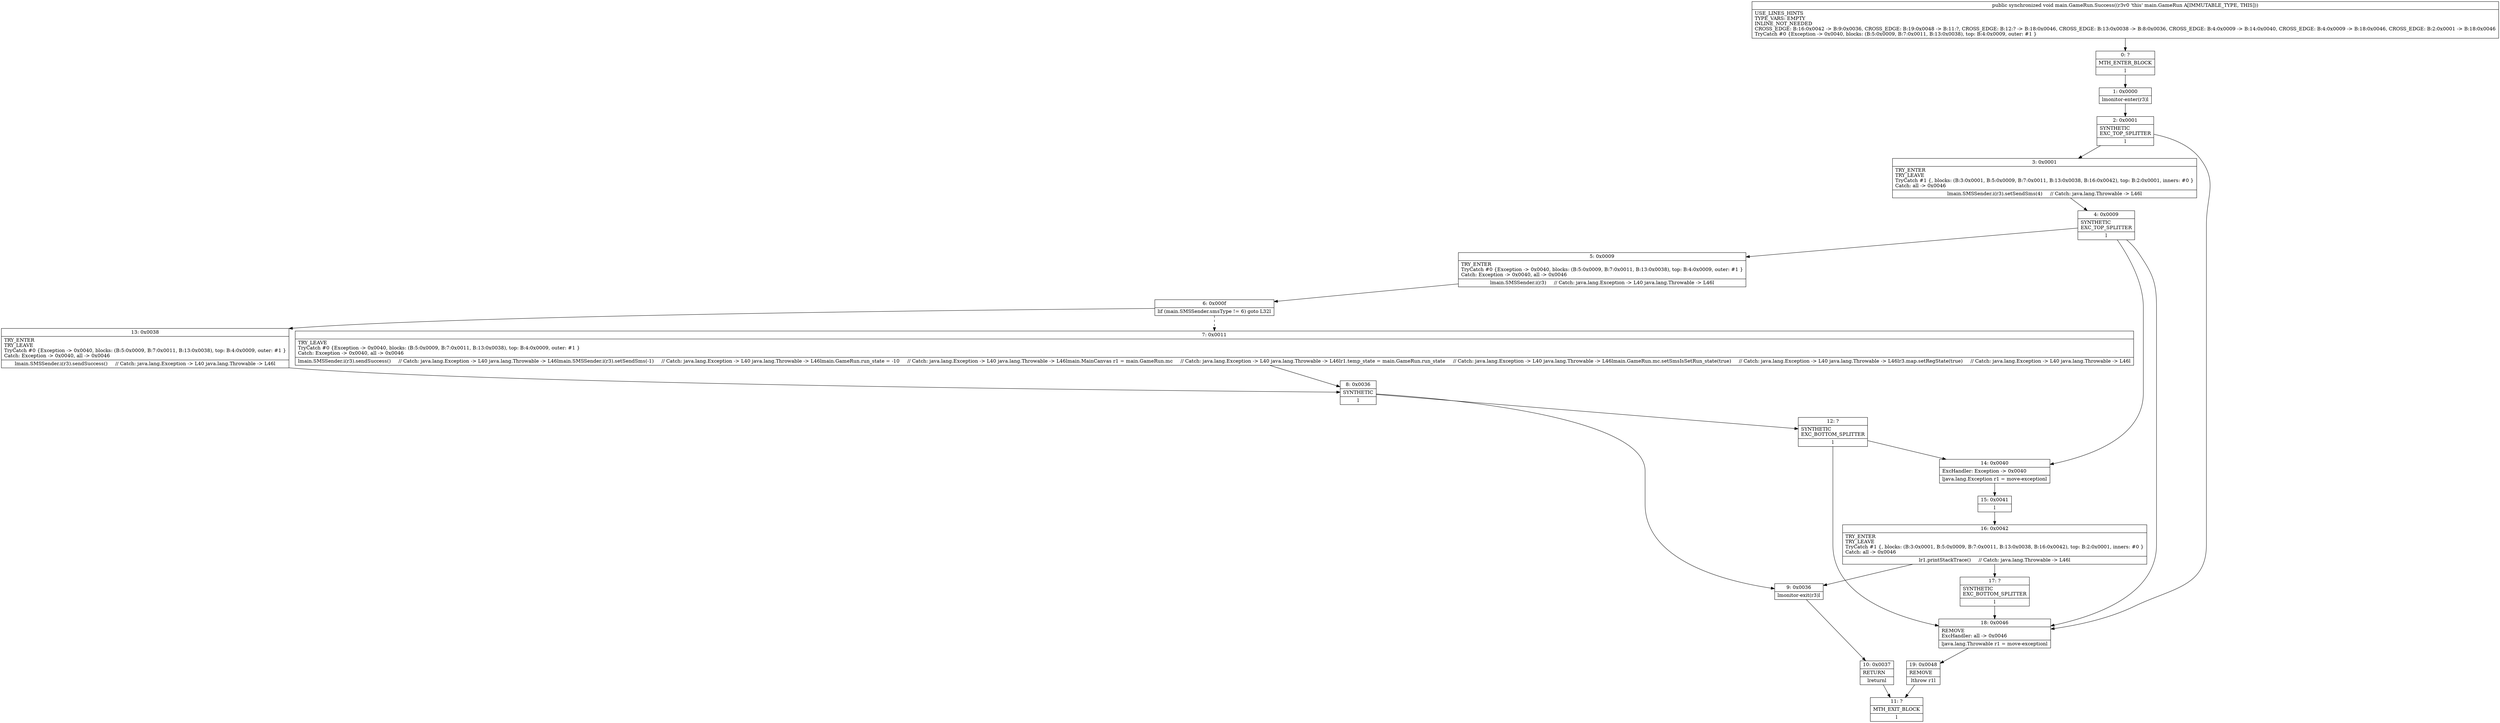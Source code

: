 digraph "CFG formain.GameRun.Success()V" {
Node_0 [shape=record,label="{0\:\ ?|MTH_ENTER_BLOCK\l|l}"];
Node_1 [shape=record,label="{1\:\ 0x0000|lmonitor\-enter(r3)l}"];
Node_2 [shape=record,label="{2\:\ 0x0001|SYNTHETIC\lEXC_TOP_SPLITTER\l|l}"];
Node_3 [shape=record,label="{3\:\ 0x0001|TRY_ENTER\lTRY_LEAVE\lTryCatch #1 \{, blocks: (B:3:0x0001, B:5:0x0009, B:7:0x0011, B:13:0x0038, B:16:0x0042), top: B:2:0x0001, inners: #0 \}\lCatch: all \-\> 0x0046\l|lmain.SMSSender.i(r3).setSendSms(4)     \/\/ Catch: java.lang.Throwable \-\> L46l}"];
Node_4 [shape=record,label="{4\:\ 0x0009|SYNTHETIC\lEXC_TOP_SPLITTER\l|l}"];
Node_5 [shape=record,label="{5\:\ 0x0009|TRY_ENTER\lTryCatch #0 \{Exception \-\> 0x0040, blocks: (B:5:0x0009, B:7:0x0011, B:13:0x0038), top: B:4:0x0009, outer: #1 \}\lCatch: Exception \-\> 0x0040, all \-\> 0x0046\l|lmain.SMSSender.i(r3)     \/\/ Catch: java.lang.Exception \-\> L40 java.lang.Throwable \-\> L46l}"];
Node_6 [shape=record,label="{6\:\ 0x000f|lif (main.SMSSender.smsType != 6) goto L32l}"];
Node_7 [shape=record,label="{7\:\ 0x0011|TRY_LEAVE\lTryCatch #0 \{Exception \-\> 0x0040, blocks: (B:5:0x0009, B:7:0x0011, B:13:0x0038), top: B:4:0x0009, outer: #1 \}\lCatch: Exception \-\> 0x0040, all \-\> 0x0046\l|lmain.SMSSender.i(r3).sendSuccess()     \/\/ Catch: java.lang.Exception \-\> L40 java.lang.Throwable \-\> L46lmain.SMSSender.i(r3).setSendSms(\-1)     \/\/ Catch: java.lang.Exception \-\> L40 java.lang.Throwable \-\> L46lmain.GameRun.run_state = \-10     \/\/ Catch: java.lang.Exception \-\> L40 java.lang.Throwable \-\> L46lmain.MainCanvas r1 = main.GameRun.mc     \/\/ Catch: java.lang.Exception \-\> L40 java.lang.Throwable \-\> L46lr1.temp_state = main.GameRun.run_state     \/\/ Catch: java.lang.Exception \-\> L40 java.lang.Throwable \-\> L46lmain.GameRun.mc.setSmsIsSetRun_state(true)     \/\/ Catch: java.lang.Exception \-\> L40 java.lang.Throwable \-\> L46lr3.map.setRegState(true)     \/\/ Catch: java.lang.Exception \-\> L40 java.lang.Throwable \-\> L46l}"];
Node_8 [shape=record,label="{8\:\ 0x0036|SYNTHETIC\l|l}"];
Node_9 [shape=record,label="{9\:\ 0x0036|lmonitor\-exit(r3)l}"];
Node_10 [shape=record,label="{10\:\ 0x0037|RETURN\l|lreturnl}"];
Node_11 [shape=record,label="{11\:\ ?|MTH_EXIT_BLOCK\l|l}"];
Node_12 [shape=record,label="{12\:\ ?|SYNTHETIC\lEXC_BOTTOM_SPLITTER\l|l}"];
Node_13 [shape=record,label="{13\:\ 0x0038|TRY_ENTER\lTRY_LEAVE\lTryCatch #0 \{Exception \-\> 0x0040, blocks: (B:5:0x0009, B:7:0x0011, B:13:0x0038), top: B:4:0x0009, outer: #1 \}\lCatch: Exception \-\> 0x0040, all \-\> 0x0046\l|lmain.SMSSender.i(r3).sendSuccess()     \/\/ Catch: java.lang.Exception \-\> L40 java.lang.Throwable \-\> L46l}"];
Node_14 [shape=record,label="{14\:\ 0x0040|ExcHandler: Exception \-\> 0x0040\l|ljava.lang.Exception r1 = move\-exceptionl}"];
Node_15 [shape=record,label="{15\:\ 0x0041|l}"];
Node_16 [shape=record,label="{16\:\ 0x0042|TRY_ENTER\lTRY_LEAVE\lTryCatch #1 \{, blocks: (B:3:0x0001, B:5:0x0009, B:7:0x0011, B:13:0x0038, B:16:0x0042), top: B:2:0x0001, inners: #0 \}\lCatch: all \-\> 0x0046\l|lr1.printStackTrace()     \/\/ Catch: java.lang.Throwable \-\> L46l}"];
Node_17 [shape=record,label="{17\:\ ?|SYNTHETIC\lEXC_BOTTOM_SPLITTER\l|l}"];
Node_18 [shape=record,label="{18\:\ 0x0046|REMOVE\lExcHandler: all \-\> 0x0046\l|ljava.lang.Throwable r1 = move\-exceptionl}"];
Node_19 [shape=record,label="{19\:\ 0x0048|REMOVE\l|lthrow r1l}"];
MethodNode[shape=record,label="{public synchronized void main.GameRun.Success((r3v0 'this' main.GameRun A[IMMUTABLE_TYPE, THIS]))  | USE_LINES_HINTS\lTYPE_VARS: EMPTY\lINLINE_NOT_NEEDED\lCROSS_EDGE: B:16:0x0042 \-\> B:9:0x0036, CROSS_EDGE: B:19:0x0048 \-\> B:11:?, CROSS_EDGE: B:12:? \-\> B:18:0x0046, CROSS_EDGE: B:13:0x0038 \-\> B:8:0x0036, CROSS_EDGE: B:4:0x0009 \-\> B:14:0x0040, CROSS_EDGE: B:4:0x0009 \-\> B:18:0x0046, CROSS_EDGE: B:2:0x0001 \-\> B:18:0x0046\lTryCatch #0 \{Exception \-\> 0x0040, blocks: (B:5:0x0009, B:7:0x0011, B:13:0x0038), top: B:4:0x0009, outer: #1 \}\l}"];
MethodNode -> Node_0;
Node_0 -> Node_1;
Node_1 -> Node_2;
Node_2 -> Node_3;
Node_2 -> Node_18;
Node_3 -> Node_4;
Node_4 -> Node_5;
Node_4 -> Node_14;
Node_4 -> Node_18;
Node_5 -> Node_6;
Node_6 -> Node_7[style=dashed];
Node_6 -> Node_13;
Node_7 -> Node_8;
Node_8 -> Node_9;
Node_8 -> Node_12;
Node_9 -> Node_10;
Node_10 -> Node_11;
Node_12 -> Node_14;
Node_12 -> Node_18;
Node_13 -> Node_8;
Node_14 -> Node_15;
Node_15 -> Node_16;
Node_16 -> Node_9;
Node_16 -> Node_17;
Node_17 -> Node_18;
Node_18 -> Node_19;
Node_19 -> Node_11;
}

